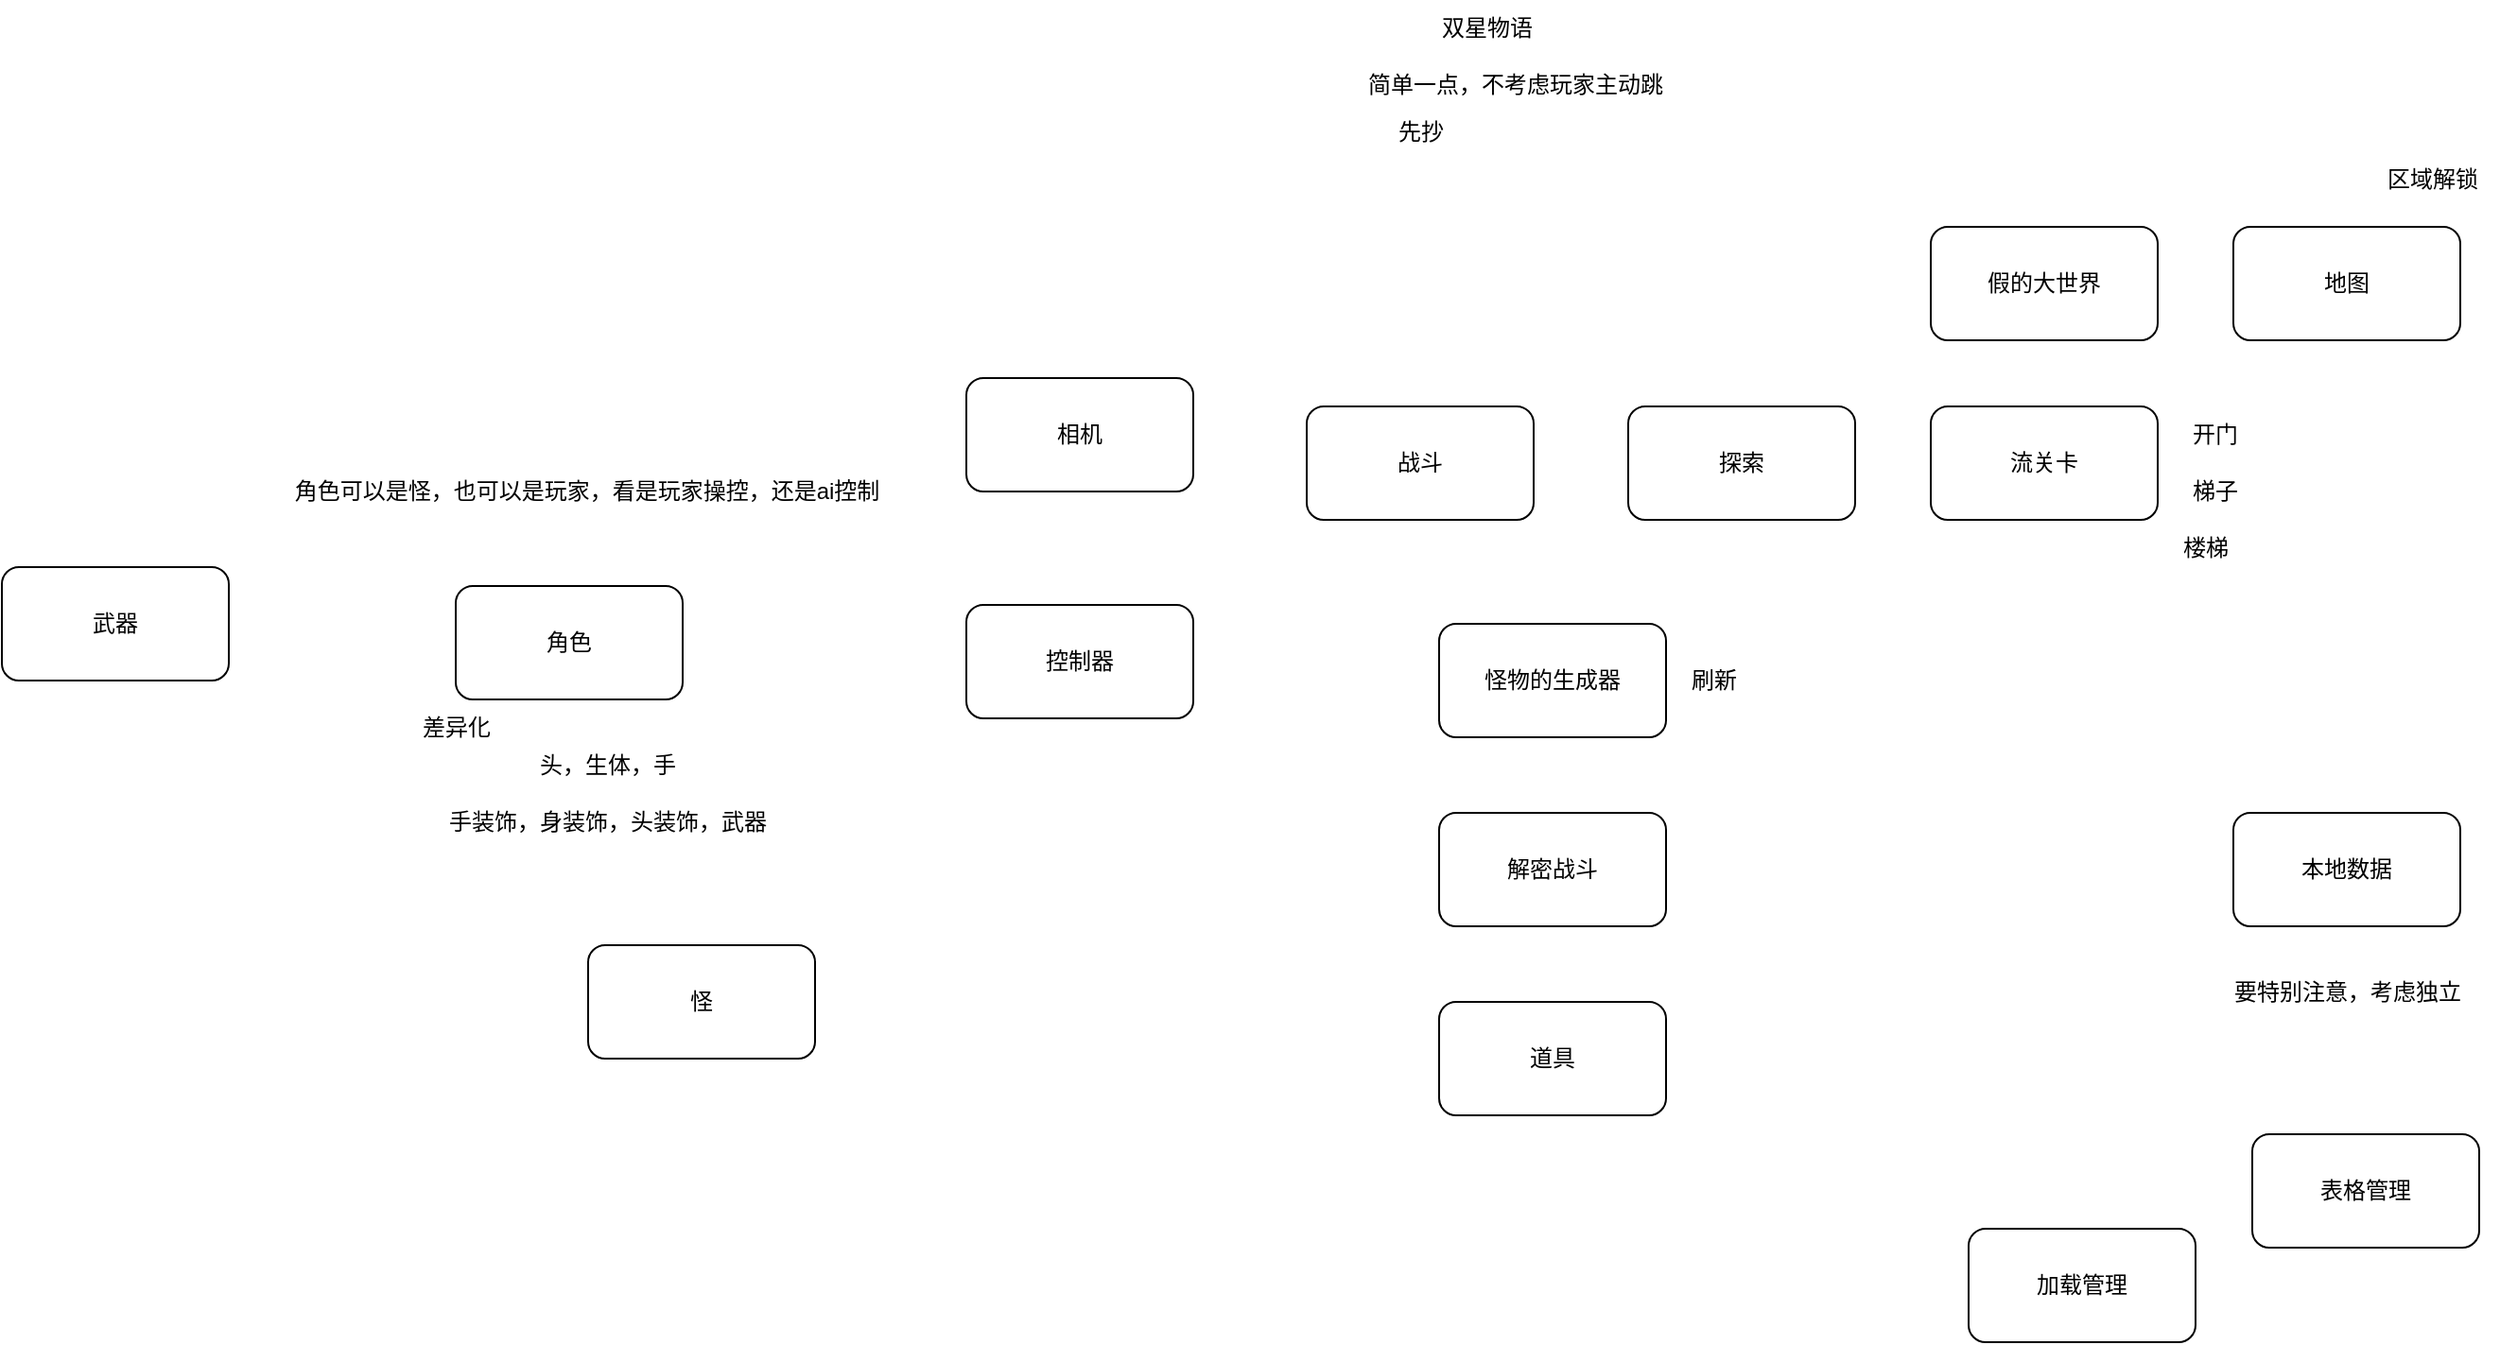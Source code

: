 <mxfile>
    <diagram id="Kr5P0Mr6esHxfsdBxRG9" name="Page-2">
        <mxGraphModel dx="1401" dy="1911" grid="1" gridSize="10" guides="1" tooltips="1" connect="1" arrows="1" fold="1" page="1" pageScale="1" pageWidth="827" pageHeight="1169" math="0" shadow="0">
            <root>
                <mxCell id="0"/>
                <mxCell id="1" parent="0"/>
                <mxCell id="3pNXc5t7e8jnaY595f8Y-1" value="怪物的生成器" style="rounded=1;whiteSpace=wrap;html=1;" parent="1" vertex="1">
                    <mxGeometry x="860" y="-490" width="120" height="60" as="geometry"/>
                </mxCell>
                <mxCell id="3pNXc5t7e8jnaY595f8Y-3" value="角色" style="rounded=1;whiteSpace=wrap;html=1;" parent="1" vertex="1">
                    <mxGeometry x="340" y="-510" width="120" height="60" as="geometry"/>
                </mxCell>
                <mxCell id="3pNXc5t7e8jnaY595f8Y-5" value="控制器" style="rounded=1;whiteSpace=wrap;html=1;" parent="1" vertex="1">
                    <mxGeometry x="610" y="-500" width="120" height="60" as="geometry"/>
                </mxCell>
                <mxCell id="3pNXc5t7e8jnaY595f8Y-6" value="相机" style="rounded=1;whiteSpace=wrap;html=1;" parent="1" vertex="1">
                    <mxGeometry x="610" y="-620" width="120" height="60" as="geometry"/>
                </mxCell>
                <mxCell id="3pNXc5t7e8jnaY595f8Y-7" value="差异化" style="text;html=1;align=center;verticalAlign=middle;resizable=0;points=[];autosize=1;strokeColor=none;fillColor=none;" parent="1" vertex="1">
                    <mxGeometry x="310" y="-450" width="60" height="30" as="geometry"/>
                </mxCell>
                <mxCell id="3pNXc5t7e8jnaY595f8Y-8" value="头，生体，手" style="text;html=1;align=center;verticalAlign=middle;resizable=0;points=[];autosize=1;strokeColor=none;fillColor=none;" parent="1" vertex="1">
                    <mxGeometry x="370" y="-430" width="100" height="30" as="geometry"/>
                </mxCell>
                <mxCell id="3pNXc5t7e8jnaY595f8Y-9" value="手装饰，身装饰，头装饰，武器" style="text;html=1;align=center;verticalAlign=middle;resizable=0;points=[];autosize=1;strokeColor=none;fillColor=none;" parent="1" vertex="1">
                    <mxGeometry x="325" y="-400" width="190" height="30" as="geometry"/>
                </mxCell>
                <mxCell id="3pNXc5t7e8jnaY595f8Y-10" value="武器" style="rounded=1;whiteSpace=wrap;html=1;" parent="1" vertex="1">
                    <mxGeometry x="100" y="-520" width="120" height="60" as="geometry"/>
                </mxCell>
                <mxCell id="3pNXc5t7e8jnaY595f8Y-11" value="角色可以是怪，也可以是玩家，看是玩家操控，还是ai控制" style="text;html=1;align=center;verticalAlign=middle;resizable=0;points=[];autosize=1;strokeColor=none;fillColor=none;" parent="1" vertex="1">
                    <mxGeometry x="244" y="-575" width="330" height="30" as="geometry"/>
                </mxCell>
                <mxCell id="3pNXc5t7e8jnaY595f8Y-12" value="假的大世界" style="rounded=1;whiteSpace=wrap;html=1;" parent="1" vertex="1">
                    <mxGeometry x="1120" y="-700" width="120" height="60" as="geometry"/>
                </mxCell>
                <mxCell id="3pNXc5t7e8jnaY595f8Y-13" value="流关卡" style="rounded=1;whiteSpace=wrap;html=1;" parent="1" vertex="1">
                    <mxGeometry x="1120" y="-605" width="120" height="60" as="geometry"/>
                </mxCell>
                <mxCell id="3pNXc5t7e8jnaY595f8Y-14" value="地图" style="rounded=1;whiteSpace=wrap;html=1;" parent="1" vertex="1">
                    <mxGeometry x="1280" y="-700" width="120" height="60" as="geometry"/>
                </mxCell>
                <mxCell id="3pNXc5t7e8jnaY595f8Y-15" value="刷新" style="text;html=1;align=center;verticalAlign=middle;resizable=0;points=[];autosize=1;strokeColor=none;fillColor=none;" parent="1" vertex="1">
                    <mxGeometry x="980" y="-475" width="50" height="30" as="geometry"/>
                </mxCell>
                <mxCell id="3pNXc5t7e8jnaY595f8Y-16" value="探索" style="rounded=1;whiteSpace=wrap;html=1;" parent="1" vertex="1">
                    <mxGeometry x="960" y="-605" width="120" height="60" as="geometry"/>
                </mxCell>
                <mxCell id="3pNXc5t7e8jnaY595f8Y-17" value="区域解锁" style="text;html=1;align=center;verticalAlign=middle;resizable=0;points=[];autosize=1;strokeColor=none;fillColor=none;" parent="1" vertex="1">
                    <mxGeometry x="1350" y="-740" width="70" height="30" as="geometry"/>
                </mxCell>
                <mxCell id="3pNXc5t7e8jnaY595f8Y-19" value="战斗" style="rounded=1;whiteSpace=wrap;html=1;" parent="1" vertex="1">
                    <mxGeometry x="790" y="-605" width="120" height="60" as="geometry"/>
                </mxCell>
                <mxCell id="3pNXc5t7e8jnaY595f8Y-20" value="解密战斗" style="rounded=1;whiteSpace=wrap;html=1;" parent="1" vertex="1">
                    <mxGeometry x="860" y="-390" width="120" height="60" as="geometry"/>
                </mxCell>
                <mxCell id="3pNXc5t7e8jnaY595f8Y-21" value="道具" style="rounded=1;whiteSpace=wrap;html=1;" parent="1" vertex="1">
                    <mxGeometry x="860" y="-290" width="120" height="60" as="geometry"/>
                </mxCell>
                <mxCell id="3pNXc5t7e8jnaY595f8Y-22" value="双星物语" style="text;html=1;align=center;verticalAlign=middle;resizable=0;points=[];autosize=1;strokeColor=none;fillColor=none;" parent="1" vertex="1">
                    <mxGeometry x="850" y="-820" width="70" height="30" as="geometry"/>
                </mxCell>
                <mxCell id="3pNXc5t7e8jnaY595f8Y-23" value="开门" style="text;html=1;align=center;verticalAlign=middle;resizable=0;points=[];autosize=1;strokeColor=none;fillColor=none;" parent="1" vertex="1">
                    <mxGeometry x="1245" y="-605" width="50" height="30" as="geometry"/>
                </mxCell>
                <mxCell id="3pNXc5t7e8jnaY595f8Y-24" value="梯子" style="text;html=1;align=center;verticalAlign=middle;resizable=0;points=[];autosize=1;strokeColor=none;fillColor=none;" parent="1" vertex="1">
                    <mxGeometry x="1245" y="-575" width="50" height="30" as="geometry"/>
                </mxCell>
                <mxCell id="3pNXc5t7e8jnaY595f8Y-25" value="楼梯" style="text;html=1;align=center;verticalAlign=middle;resizable=0;points=[];autosize=1;strokeColor=none;fillColor=none;" parent="1" vertex="1">
                    <mxGeometry x="1240" y="-545" width="50" height="30" as="geometry"/>
                </mxCell>
                <mxCell id="3pNXc5t7e8jnaY595f8Y-26" value="简单一点，不考虑玩家主动跳" style="text;html=1;align=center;verticalAlign=middle;resizable=0;points=[];autosize=1;strokeColor=none;fillColor=none;" parent="1" vertex="1">
                    <mxGeometry x="810" y="-790" width="180" height="30" as="geometry"/>
                </mxCell>
                <mxCell id="3pNXc5t7e8jnaY595f8Y-27" value="本地数据" style="rounded=1;whiteSpace=wrap;html=1;" parent="1" vertex="1">
                    <mxGeometry x="1280" y="-390" width="120" height="60" as="geometry"/>
                </mxCell>
                <mxCell id="3pNXc5t7e8jnaY595f8Y-28" value="要特别注意，考虑独立" style="text;html=1;align=center;verticalAlign=middle;resizable=0;points=[];autosize=1;strokeColor=none;fillColor=none;" parent="1" vertex="1">
                    <mxGeometry x="1270" y="-310" width="140" height="30" as="geometry"/>
                </mxCell>
                <mxCell id="3pNXc5t7e8jnaY595f8Y-29" value="先抄" style="text;html=1;align=center;verticalAlign=middle;resizable=0;points=[];autosize=1;strokeColor=none;fillColor=none;" parent="1" vertex="1">
                    <mxGeometry x="825" y="-765" width="50" height="30" as="geometry"/>
                </mxCell>
                <mxCell id="3pNXc5t7e8jnaY595f8Y-30" value="怪" style="rounded=1;whiteSpace=wrap;html=1;" parent="1" vertex="1">
                    <mxGeometry x="410" y="-320" width="120" height="60" as="geometry"/>
                </mxCell>
                <mxCell id="2" value="加载管理" style="rounded=1;whiteSpace=wrap;html=1;" vertex="1" parent="1">
                    <mxGeometry x="1140" y="-170" width="120" height="60" as="geometry"/>
                </mxCell>
                <mxCell id="3" value="表格管理" style="rounded=1;whiteSpace=wrap;html=1;" vertex="1" parent="1">
                    <mxGeometry x="1290" y="-220" width="120" height="60" as="geometry"/>
                </mxCell>
            </root>
        </mxGraphModel>
    </diagram>
</mxfile>